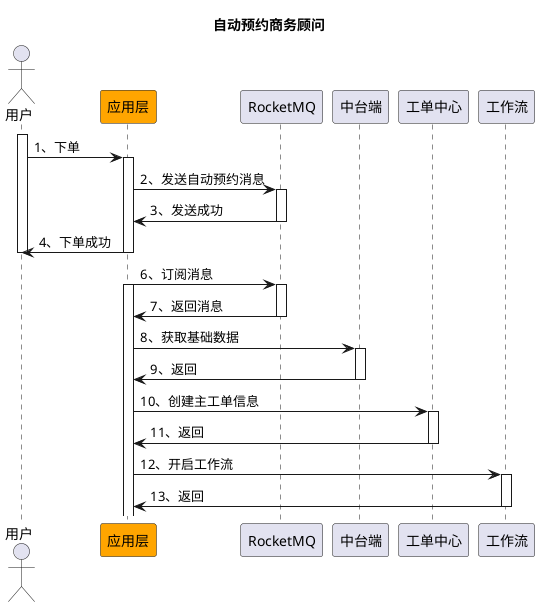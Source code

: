 @startuml

title 自动预约商务顾问

actor "用户" as Customer
participant "应用层" as AppLayer #orange
participant "RocketMQ" as Rocket
participant "中台端" as Center
participant "工单中心" as WorkOrder
participant "工作流" as WorkFLow

activate Customer

Customer -> AppLayer: 1、下单
activate AppLayer

AppLayer ->Rocket: 2、发送自动预约消息
activate Rocket

Rocket -> AppLayer: 3、发送成功
deactivate Rocket

AppLayer -> Customer: 4、下单成功
deactivate Customer
deactivate AppLayer

AppLayer -> Rocket: 6、订阅消息
activate AppLayer
activate Rocket

Rocket -> AppLayer: 7、返回消息
deactivate Rocket

AppLayer -> Center: 8、获取基础数据
activate Center

Center -> AppLayer: 9、返回
deactivate

AppLayer -> WorkOrder: 10、创建主工单信息
activate WorkOrder

WorkOrder -> AppLayer: 11、返回
deactivate WorkOrder

AppLayer -> WorkFLow: 12、开启工作流
activate WorkFLow

WorkFLow -> AppLayer: 13、返回
deactivate WorkFLow

@enduml